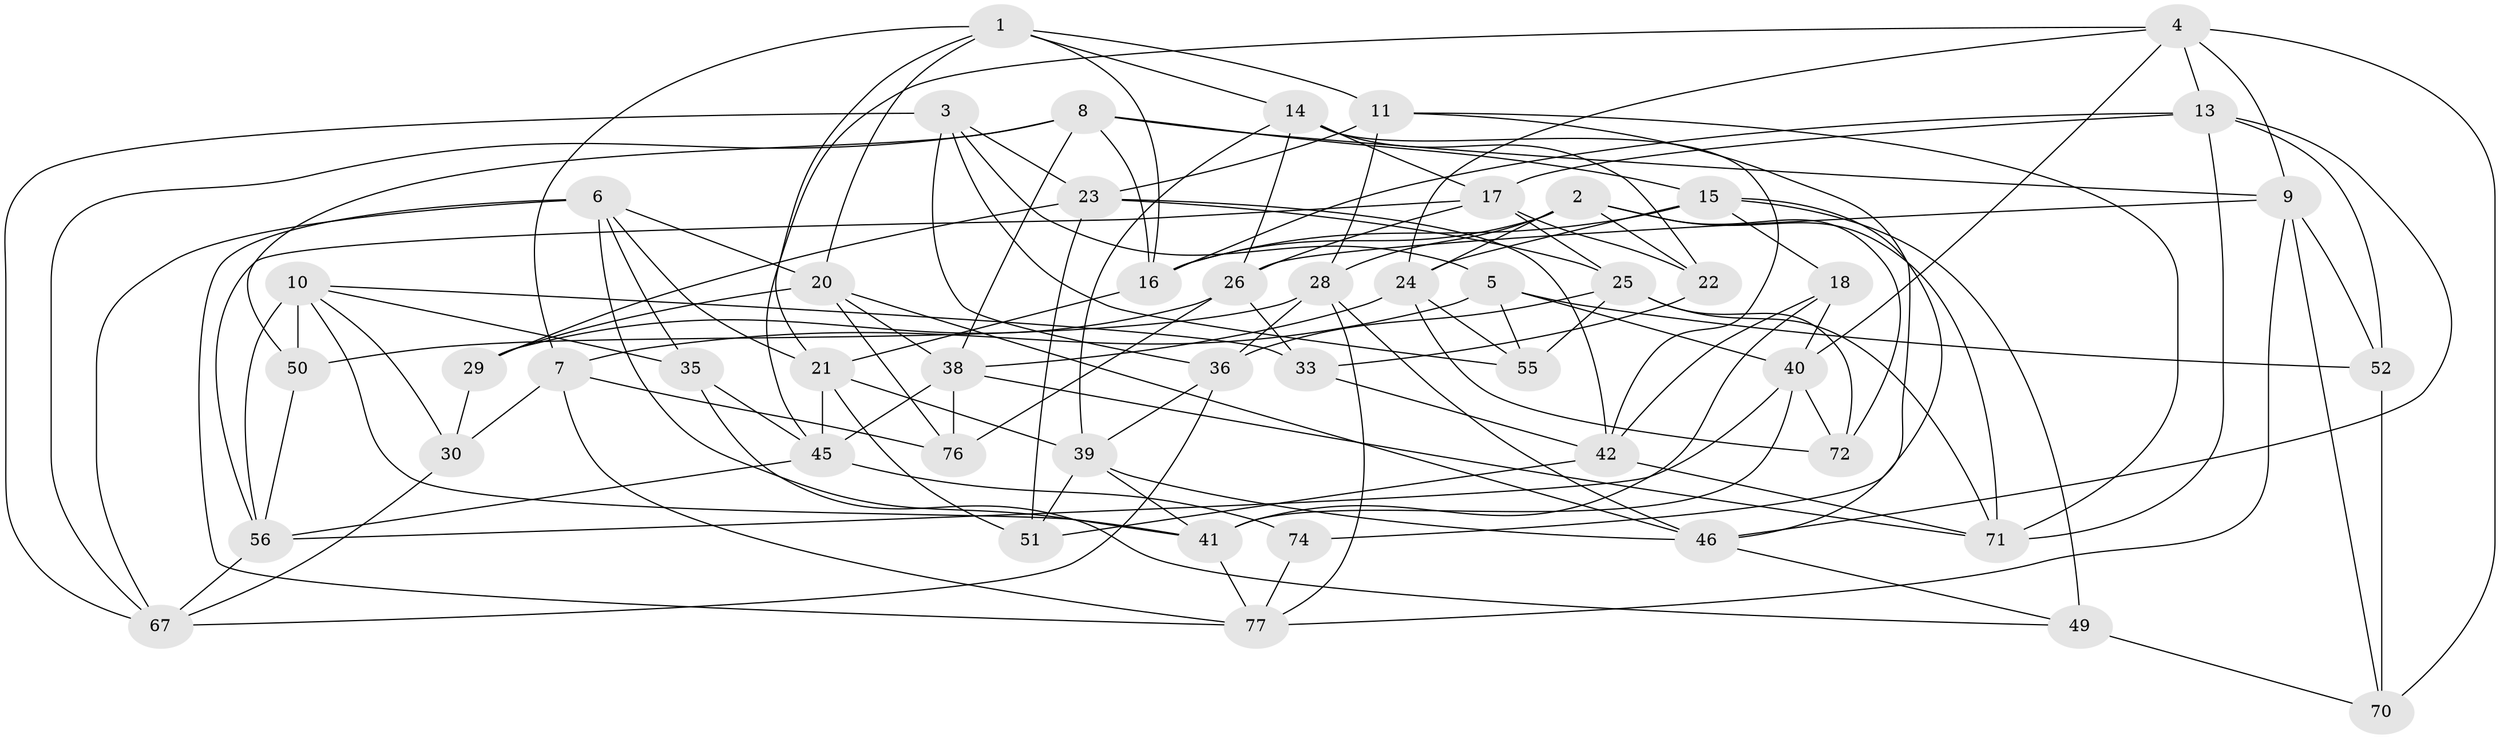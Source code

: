 // Generated by graph-tools (version 1.1) at 2025/52/02/27/25 19:52:32]
// undirected, 50 vertices, 132 edges
graph export_dot {
graph [start="1"]
  node [color=gray90,style=filled];
  1 [super="+85"];
  2 [super="+44"];
  3 [super="+61"];
  4 [super="+68"];
  5 [super="+32"];
  6 [super="+62"];
  7 [super="+19"];
  8 [super="+12"];
  9 [super="+78"];
  10 [super="+27"];
  11 [super="+58"];
  13 [super="+79"];
  14 [super="+75"];
  15 [super="+54"];
  16 [super="+66"];
  17 [super="+31"];
  18;
  20 [super="+65"];
  21 [super="+34"];
  22;
  23 [super="+53"];
  24 [super="+64"];
  25 [super="+69"];
  26 [super="+47"];
  28 [super="+60"];
  29;
  30;
  33;
  35;
  36 [super="+37"];
  38 [super="+82"];
  39 [super="+43"];
  40 [super="+59"];
  41 [super="+84"];
  42 [super="+63"];
  45 [super="+48"];
  46 [super="+57"];
  49;
  50;
  51;
  52;
  55;
  56 [super="+73"];
  67 [super="+83"];
  70;
  71 [super="+81"];
  72;
  74;
  76;
  77 [super="+80"];
  1 -- 7;
  1 -- 11;
  1 -- 16;
  1 -- 20;
  1 -- 14;
  1 -- 21;
  2 -- 71;
  2 -- 16;
  2 -- 24;
  2 -- 72;
  2 -- 28;
  2 -- 22;
  3 -- 55;
  3 -- 23;
  3 -- 36 [weight=2];
  3 -- 67;
  3 -- 5;
  4 -- 45;
  4 -- 24;
  4 -- 9;
  4 -- 13;
  4 -- 70;
  4 -- 40;
  5 -- 52;
  5 -- 7 [weight=2];
  5 -- 40;
  5 -- 55;
  6 -- 21;
  6 -- 20;
  6 -- 77;
  6 -- 41;
  6 -- 67;
  6 -- 35;
  7 -- 30;
  7 -- 76;
  7 -- 77;
  8 -- 50;
  8 -- 16;
  8 -- 67;
  8 -- 9;
  8 -- 38;
  8 -- 15;
  9 -- 52;
  9 -- 26;
  9 -- 77;
  9 -- 70;
  10 -- 30;
  10 -- 35;
  10 -- 56;
  10 -- 33;
  10 -- 50;
  10 -- 41;
  11 -- 74 [weight=2];
  11 -- 71;
  11 -- 28;
  11 -- 23;
  13 -- 17;
  13 -- 46;
  13 -- 52;
  13 -- 71;
  13 -- 16;
  14 -- 26;
  14 -- 22;
  14 -- 17;
  14 -- 42;
  14 -- 39;
  15 -- 49;
  15 -- 46;
  15 -- 24;
  15 -- 16;
  15 -- 18;
  16 -- 21;
  17 -- 22;
  17 -- 56;
  17 -- 25;
  17 -- 26;
  18 -- 42;
  18 -- 40;
  18 -- 41;
  20 -- 46;
  20 -- 29;
  20 -- 76;
  20 -- 38;
  21 -- 45;
  21 -- 51;
  21 -- 39;
  22 -- 33;
  23 -- 25;
  23 -- 42;
  23 -- 51;
  23 -- 29;
  24 -- 38;
  24 -- 55;
  24 -- 72;
  25 -- 72;
  25 -- 55;
  25 -- 71;
  25 -- 36;
  26 -- 76;
  26 -- 33;
  26 -- 29;
  28 -- 50;
  28 -- 36;
  28 -- 46;
  28 -- 77;
  29 -- 30;
  30 -- 67;
  33 -- 42;
  35 -- 49;
  35 -- 45;
  36 -- 67;
  36 -- 39;
  38 -- 76;
  38 -- 45;
  38 -- 71;
  39 -- 51;
  39 -- 41;
  39 -- 46;
  40 -- 72;
  40 -- 41;
  40 -- 56;
  41 -- 77;
  42 -- 51;
  42 -- 71;
  45 -- 74;
  45 -- 56;
  46 -- 49;
  49 -- 70;
  50 -- 56;
  52 -- 70;
  56 -- 67;
  74 -- 77;
}
